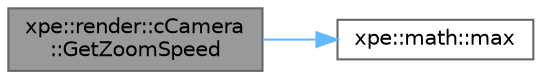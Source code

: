 digraph "xpe::render::cCamera::GetZoomSpeed"
{
 // LATEX_PDF_SIZE
  bgcolor="transparent";
  edge [fontname=Helvetica,fontsize=10,labelfontname=Helvetica,labelfontsize=10];
  node [fontname=Helvetica,fontsize=10,shape=box,height=0.2,width=0.4];
  rankdir="LR";
  Node1 [id="Node000001",label="xpe::render::cCamera\l::GetZoomSpeed",height=0.2,width=0.4,color="gray40", fillcolor="grey60", style="filled", fontcolor="black",tooltip=" "];
  Node1 -> Node2 [id="edge2_Node000001_Node000002",color="steelblue1",style="solid",tooltip=" "];
  Node2 [id="Node000002",label="xpe::math::max",height=0.2,width=0.4,color="grey40", fillcolor="white", style="filled",URL="$namespacexpe_1_1math.html#a874b4329b074d5747abead18d6e273fe",tooltip=" "];
}
